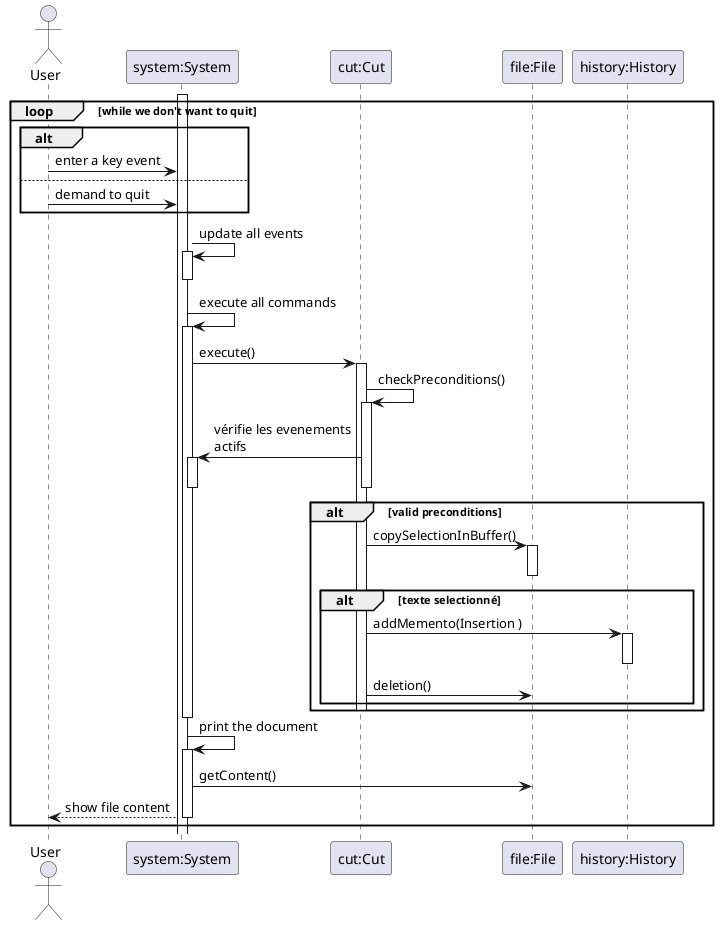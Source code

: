 @startuml

actor User as U
participant "system:System" as S
participant "cut:Cut" as C
participant "file:File" as F
participant "history:History" as H
activate S

loop while we don't want to quit

alt
U -> S : enter a key event
else
U -> S : demand to quit
end

S -> S : update all events
activate S
deactivate S

S -> S : execute all commands
activate S

S -> C : execute()
activate C
C -> C : checkPreconditions()
activate C
C -> S : vérifie les evenements \nactifs
activate S
deactivate S

deactivate C
alt valid preconditions
C -> F : copySelectionInBuffer()
activate F
deactivate F
alt texte selectionné
C->H: addMemento(Insertion )
activate H
deactivate H

C -> F : deletion()
end
activate F
deactivate F
deactivate C

end
deactivate S

S -> S : print the document
activate S

S -> F : getContent()

S --> U : show file content
deactivate S

end

@enduml